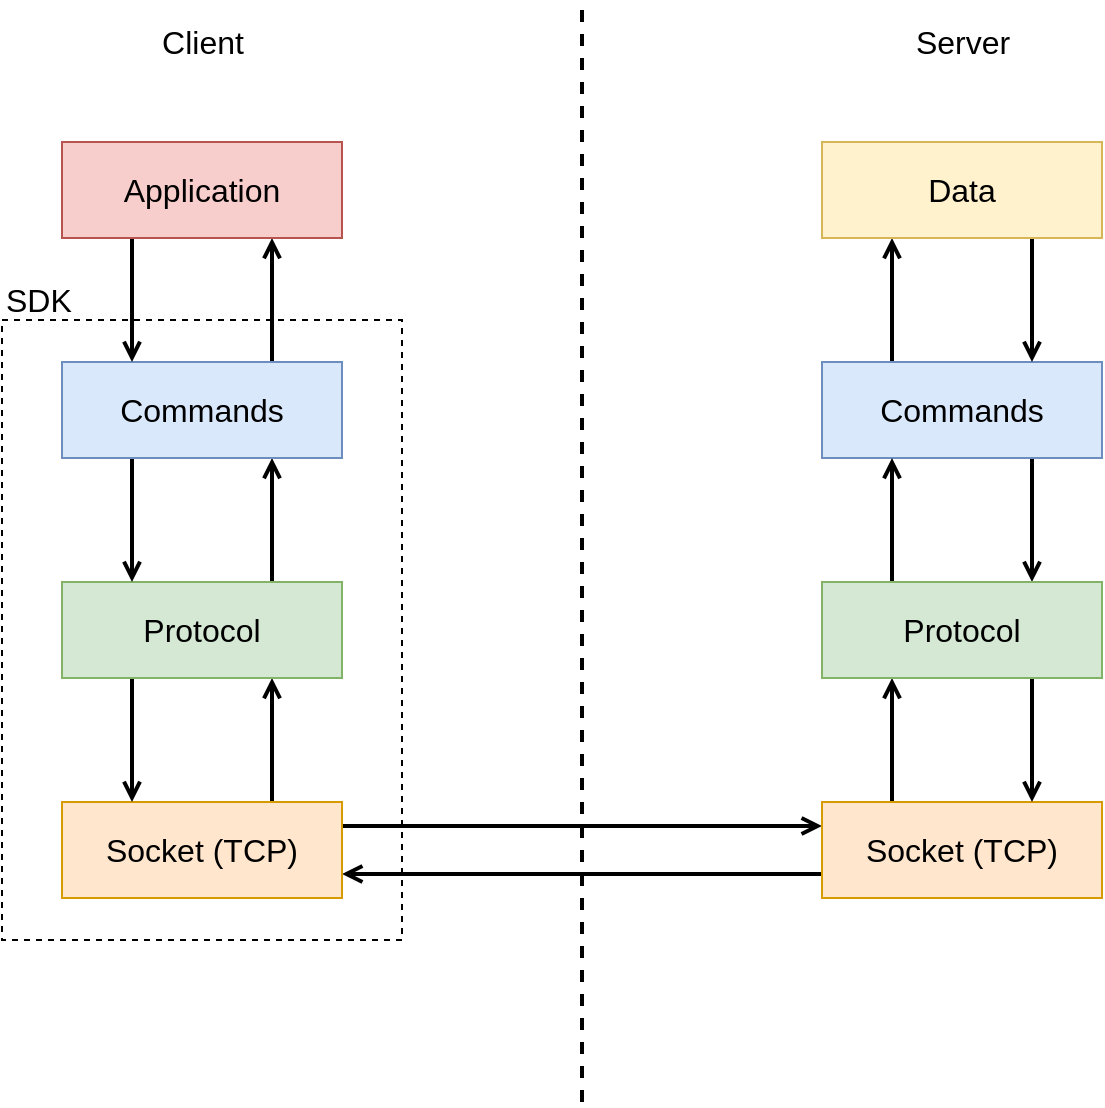 <mxfile version="12.9.3" type="device" pages="3"><diagram id="dIKpBNacwKmwUWvBY5z9" name="architecture"><mxGraphModel dx="946" dy="725" grid="1" gridSize="10" guides="1" tooltips="1" connect="1" arrows="1" fold="1" page="1" pageScale="1" pageWidth="850" pageHeight="1100" math="0" shadow="0"><root><mxCell id="0"/><mxCell id="1" parent="0"/><mxCell id="88326CtjhsHF2vViS6oX-26" value="" style="rounded=0;whiteSpace=wrap;html=1;strokeColor=#000000;fillColor=none;fontSize=16;fontColor=#000000;dashed=1;" vertex="1" parent="1"><mxGeometry x="135" y="209" width="200" height="310" as="geometry"/></mxCell><mxCell id="88326CtjhsHF2vViS6oX-8" style="edgeStyle=none;rounded=0;orthogonalLoop=1;jettySize=auto;html=1;exitX=0.25;exitY=0;exitDx=0;exitDy=0;entryX=0.25;entryY=1;entryDx=0;entryDy=0;startArrow=none;startFill=0;endArrow=open;endFill=0;strokeColor=#000000;strokeWidth=2;fontSize=16;fontColor=#000000;" edge="1" parent="1" source="88326CtjhsHF2vViS6oX-1" target="88326CtjhsHF2vViS6oX-7"><mxGeometry relative="1" as="geometry"/></mxCell><mxCell id="88326CtjhsHF2vViS6oX-10" style="edgeStyle=none;rounded=0;orthogonalLoop=1;jettySize=auto;html=1;exitX=0.75;exitY=1;exitDx=0;exitDy=0;entryX=0.75;entryY=0;entryDx=0;entryDy=0;startArrow=none;startFill=0;endArrow=open;endFill=0;strokeColor=#000000;strokeWidth=2;fontSize=16;fontColor=#000000;" edge="1" parent="1" source="88326CtjhsHF2vViS6oX-1" target="88326CtjhsHF2vViS6oX-3"><mxGeometry relative="1" as="geometry"/></mxCell><mxCell id="88326CtjhsHF2vViS6oX-1" value="Commands" style="rounded=0;whiteSpace=wrap;html=1;strokeColor=#6c8ebf;fillColor=#dae8fc;fontSize=16;" vertex="1" parent="1"><mxGeometry x="545" y="230" width="140" height="48" as="geometry"/></mxCell><mxCell id="88326CtjhsHF2vViS6oX-4" style="edgeStyle=none;rounded=0;orthogonalLoop=1;jettySize=auto;html=1;startArrow=none;startFill=0;endArrow=open;endFill=0;strokeColor=#000000;strokeWidth=2;fontSize=16;fontColor=#000000;entryX=0;entryY=0.25;entryDx=0;entryDy=0;exitX=1;exitY=0.25;exitDx=0;exitDy=0;" edge="1" parent="1" source="88326CtjhsHF2vViS6oX-12" target="88326CtjhsHF2vViS6oX-2"><mxGeometry relative="1" as="geometry"><mxPoint x="580" y="570" as="targetPoint"/><mxPoint x="435" y="462" as="sourcePoint"/></mxGeometry></mxCell><mxCell id="88326CtjhsHF2vViS6oX-5" style="edgeStyle=none;rounded=0;orthogonalLoop=1;jettySize=auto;html=1;exitX=0.25;exitY=0;exitDx=0;exitDy=0;startArrow=none;startFill=0;endArrow=open;endFill=0;strokeColor=#000000;strokeWidth=2;fontSize=16;fontColor=#000000;entryX=0.25;entryY=1;entryDx=0;entryDy=0;" edge="1" parent="1" source="88326CtjhsHF2vViS6oX-2" target="88326CtjhsHF2vViS6oX-3"><mxGeometry relative="1" as="geometry"/></mxCell><mxCell id="88326CtjhsHF2vViS6oX-13" style="edgeStyle=none;rounded=0;orthogonalLoop=1;jettySize=auto;html=1;exitX=0;exitY=0.75;exitDx=0;exitDy=0;entryX=1;entryY=0.75;entryDx=0;entryDy=0;startArrow=none;startFill=0;endArrow=open;endFill=0;strokeColor=#000000;strokeWidth=2;fontSize=16;fontColor=#000000;" edge="1" parent="1" source="88326CtjhsHF2vViS6oX-2" target="88326CtjhsHF2vViS6oX-12"><mxGeometry relative="1" as="geometry"/></mxCell><mxCell id="88326CtjhsHF2vViS6oX-2" value="Socket (TCP)" style="rounded=0;whiteSpace=wrap;html=1;strokeColor=#d79b00;fillColor=#ffe6cc;fontSize=16;" vertex="1" parent="1"><mxGeometry x="545" y="450" width="140" height="48" as="geometry"/></mxCell><mxCell id="88326CtjhsHF2vViS6oX-6" style="edgeStyle=none;rounded=0;orthogonalLoop=1;jettySize=auto;html=1;exitX=0.25;exitY=0;exitDx=0;exitDy=0;entryX=0.25;entryY=1;entryDx=0;entryDy=0;startArrow=none;startFill=0;endArrow=open;endFill=0;strokeColor=#000000;strokeWidth=2;fontSize=16;fontColor=#000000;" edge="1" parent="1" source="88326CtjhsHF2vViS6oX-3" target="88326CtjhsHF2vViS6oX-1"><mxGeometry relative="1" as="geometry"/></mxCell><mxCell id="88326CtjhsHF2vViS6oX-11" style="edgeStyle=none;rounded=0;orthogonalLoop=1;jettySize=auto;html=1;exitX=0.75;exitY=1;exitDx=0;exitDy=0;entryX=0.75;entryY=0;entryDx=0;entryDy=0;startArrow=none;startFill=0;endArrow=open;endFill=0;strokeColor=#000000;strokeWidth=2;fontSize=16;fontColor=#000000;" edge="1" parent="1" source="88326CtjhsHF2vViS6oX-3" target="88326CtjhsHF2vViS6oX-2"><mxGeometry relative="1" as="geometry"/></mxCell><mxCell id="88326CtjhsHF2vViS6oX-3" value="Protocol" style="rounded=0;whiteSpace=wrap;html=1;strokeColor=#82b366;fillColor=#d5e8d4;fontSize=16;" vertex="1" parent="1"><mxGeometry x="545" y="340" width="140" height="48" as="geometry"/></mxCell><mxCell id="88326CtjhsHF2vViS6oX-9" style="edgeStyle=none;rounded=0;orthogonalLoop=1;jettySize=auto;html=1;exitX=0.75;exitY=1;exitDx=0;exitDy=0;entryX=0.75;entryY=0;entryDx=0;entryDy=0;startArrow=none;startFill=0;endArrow=open;endFill=0;strokeColor=#000000;strokeWidth=2;fontSize=16;fontColor=#000000;" edge="1" parent="1" source="88326CtjhsHF2vViS6oX-7" target="88326CtjhsHF2vViS6oX-1"><mxGeometry relative="1" as="geometry"/></mxCell><mxCell id="88326CtjhsHF2vViS6oX-7" value="Data" style="rounded=0;whiteSpace=wrap;html=1;strokeColor=#d6b656;fillColor=#fff2cc;fontSize=16;" vertex="1" parent="1"><mxGeometry x="545" y="120" width="140" height="48" as="geometry"/></mxCell><mxCell id="88326CtjhsHF2vViS6oX-20" style="edgeStyle=none;rounded=0;orthogonalLoop=1;jettySize=auto;html=1;exitX=0.75;exitY=0;exitDx=0;exitDy=0;entryX=0.75;entryY=1;entryDx=0;entryDy=0;startArrow=none;startFill=0;endArrow=open;endFill=0;strokeColor=#000000;strokeWidth=2;fontSize=16;fontColor=#000000;" edge="1" parent="1" source="88326CtjhsHF2vViS6oX-12" target="88326CtjhsHF2vViS6oX-14"><mxGeometry relative="1" as="geometry"/></mxCell><mxCell id="88326CtjhsHF2vViS6oX-12" value="Socket (TCP)" style="rounded=0;whiteSpace=wrap;html=1;strokeColor=#d79b00;fillColor=#ffe6cc;fontSize=16;" vertex="1" parent="1"><mxGeometry x="165" y="450" width="140" height="48" as="geometry"/></mxCell><mxCell id="88326CtjhsHF2vViS6oX-19" style="edgeStyle=none;rounded=0;orthogonalLoop=1;jettySize=auto;html=1;exitX=0.25;exitY=1;exitDx=0;exitDy=0;entryX=0.25;entryY=0;entryDx=0;entryDy=0;startArrow=none;startFill=0;endArrow=open;endFill=0;strokeColor=#000000;strokeWidth=2;fontSize=16;fontColor=#000000;" edge="1" parent="1" source="88326CtjhsHF2vViS6oX-14" target="88326CtjhsHF2vViS6oX-12"><mxGeometry relative="1" as="geometry"/></mxCell><mxCell id="88326CtjhsHF2vViS6oX-21" style="edgeStyle=none;rounded=0;orthogonalLoop=1;jettySize=auto;html=1;exitX=0.75;exitY=0;exitDx=0;exitDy=0;entryX=0.75;entryY=1;entryDx=0;entryDy=0;startArrow=none;startFill=0;endArrow=open;endFill=0;strokeColor=#000000;strokeWidth=2;fontSize=16;fontColor=#000000;" edge="1" parent="1" source="88326CtjhsHF2vViS6oX-14" target="88326CtjhsHF2vViS6oX-15"><mxGeometry relative="1" as="geometry"/></mxCell><mxCell id="88326CtjhsHF2vViS6oX-14" value="Protocol" style="rounded=0;whiteSpace=wrap;html=1;strokeColor=#82b366;fillColor=#d5e8d4;fontSize=16;" vertex="1" parent="1"><mxGeometry x="165" y="340" width="140" height="48" as="geometry"/></mxCell><mxCell id="88326CtjhsHF2vViS6oX-18" style="edgeStyle=none;rounded=0;orthogonalLoop=1;jettySize=auto;html=1;exitX=0.25;exitY=1;exitDx=0;exitDy=0;entryX=0.25;entryY=0;entryDx=0;entryDy=0;startArrow=none;startFill=0;endArrow=open;endFill=0;strokeColor=#000000;strokeWidth=2;fontSize=16;fontColor=#000000;" edge="1" parent="1" source="88326CtjhsHF2vViS6oX-15" target="88326CtjhsHF2vViS6oX-14"><mxGeometry relative="1" as="geometry"/></mxCell><mxCell id="88326CtjhsHF2vViS6oX-22" style="edgeStyle=none;rounded=0;orthogonalLoop=1;jettySize=auto;html=1;exitX=0.75;exitY=0;exitDx=0;exitDy=0;entryX=0.75;entryY=1;entryDx=0;entryDy=0;startArrow=none;startFill=0;endArrow=open;endFill=0;strokeColor=#000000;strokeWidth=2;fontSize=16;fontColor=#000000;" edge="1" parent="1" source="88326CtjhsHF2vViS6oX-15" target="88326CtjhsHF2vViS6oX-16"><mxGeometry relative="1" as="geometry"/></mxCell><mxCell id="88326CtjhsHF2vViS6oX-15" value="Commands" style="rounded=0;whiteSpace=wrap;html=1;strokeColor=#6c8ebf;fillColor=#dae8fc;fontSize=16;" vertex="1" parent="1"><mxGeometry x="165" y="230" width="140" height="48" as="geometry"/></mxCell><mxCell id="88326CtjhsHF2vViS6oX-17" style="edgeStyle=none;rounded=0;orthogonalLoop=1;jettySize=auto;html=1;exitX=0.25;exitY=1;exitDx=0;exitDy=0;entryX=0.25;entryY=0;entryDx=0;entryDy=0;startArrow=none;startFill=0;endArrow=open;endFill=0;strokeColor=#000000;strokeWidth=2;fontSize=16;fontColor=#000000;" edge="1" parent="1" source="88326CtjhsHF2vViS6oX-16" target="88326CtjhsHF2vViS6oX-15"><mxGeometry relative="1" as="geometry"/></mxCell><mxCell id="88326CtjhsHF2vViS6oX-16" value="Application" style="rounded=0;whiteSpace=wrap;html=1;strokeColor=#b85450;fillColor=#f8cecc;fontSize=16;" vertex="1" parent="1"><mxGeometry x="165" y="120" width="140" height="48" as="geometry"/></mxCell><mxCell id="88326CtjhsHF2vViS6oX-23" value="" style="endArrow=none;dashed=1;html=1;strokeColor=#000000;strokeWidth=2;fontSize=16;fontColor=#000000;" edge="1" parent="1"><mxGeometry width="50" height="50" relative="1" as="geometry"><mxPoint x="425" y="600" as="sourcePoint"/><mxPoint x="425" y="50" as="targetPoint"/></mxGeometry></mxCell><mxCell id="88326CtjhsHF2vViS6oX-24" value="Client" style="text;html=1;align=center;verticalAlign=middle;resizable=0;points=[];autosize=1;fontSize=16;fontColor=#000000;" vertex="1" parent="1"><mxGeometry x="205" y="60" width="60" height="20" as="geometry"/></mxCell><mxCell id="88326CtjhsHF2vViS6oX-25" value="Server" style="text;html=1;align=center;verticalAlign=middle;resizable=0;points=[];autosize=1;fontSize=16;fontColor=#000000;" vertex="1" parent="1"><mxGeometry x="585" y="60" width="60" height="20" as="geometry"/></mxCell><mxCell id="88326CtjhsHF2vViS6oX-27" value="SDK" style="text;html=1;align=left;verticalAlign=middle;resizable=0;points=[];autosize=1;fontSize=16;fontColor=#000000;" vertex="1" parent="1"><mxGeometry x="135" y="189" width="50" height="20" as="geometry"/></mxCell></root></mxGraphModel></diagram><diagram id="bvsS6tdb0OcYVrHa3Ou9" name="object"><mxGraphModel dx="946" dy="725" grid="1" gridSize="10" guides="1" tooltips="1" connect="1" arrows="1" fold="1" page="1" pageScale="1" pageWidth="850" pageHeight="1100" math="0" shadow="0"><root><mxCell id="rrpMtw-uyzmx6iBhpHlR-0"/><mxCell id="rrpMtw-uyzmx6iBhpHlR-1" parent="rrpMtw-uyzmx6iBhpHlR-0"/><mxCell id="w_POwpiZeExihDVR25rA-0" value="type:encoding:lru" style="rounded=0;whiteSpace=wrap;html=1;strokeColor=#000000;fillColor=#ffffff;fontSize=16;" vertex="1" parent="rrpMtw-uyzmx6iBhpHlR-1"><mxGeometry x="200" y="140" width="140" height="48" as="geometry"/></mxCell><mxCell id="w_POwpiZeExihDVR25rA-1" value="refcount" style="rounded=0;whiteSpace=wrap;html=1;strokeColor=#000000;fillColor=#ffffff;fontSize=16;" vertex="1" parent="rrpMtw-uyzmx6iBhpHlR-1"><mxGeometry x="200" y="188" width="140" height="48" as="geometry"/></mxCell><mxCell id="w_POwpiZeExihDVR25rA-2" value="ptr" style="rounded=0;whiteSpace=wrap;html=1;strokeColor=#000000;fillColor=#ffffff;fontSize=16;" vertex="1" parent="rrpMtw-uyzmx6iBhpHlR-1"><mxGeometry x="200" y="236" width="140" height="48" as="geometry"/></mxCell><mxCell id="IIV43cjDOdBZMZO1YRSQ-0" value="redisObject" style="text;html=1;align=left;verticalAlign=middle;resizable=0;points=[];autosize=1;fontSize=14;fontColor=#000000;fontStyle=1" vertex="1" parent="rrpMtw-uyzmx6iBhpHlR-1"><mxGeometry x="200" y="120" width="90" height="20" as="geometry"/></mxCell><mxCell id="IIV43cjDOdBZMZO1YRSQ-1" value="type:encoding:lru" style="rounded=0;whiteSpace=wrap;html=1;strokeColor=#000000;fillColor=#ffffff;fontSize=16;" vertex="1" parent="rrpMtw-uyzmx6iBhpHlR-1"><mxGeometry x="510" y="140" width="140" height="48" as="geometry"/></mxCell><mxCell id="IIV43cjDOdBZMZO1YRSQ-2" value="refcount" style="rounded=0;whiteSpace=wrap;html=1;strokeColor=#000000;fillColor=#ffffff;fontSize=16;" vertex="1" parent="rrpMtw-uyzmx6iBhpHlR-1"><mxGeometry x="510" y="188" width="140" height="48" as="geometry"/></mxCell><mxCell id="IIV43cjDOdBZMZO1YRSQ-3" value="ptr" style="rounded=0;whiteSpace=wrap;html=1;strokeColor=#000000;fillColor=#ffffff;fontSize=16;" vertex="1" parent="rrpMtw-uyzmx6iBhpHlR-1"><mxGeometry x="510" y="236" width="140" height="48" as="geometry"/></mxCell><mxCell id="IIV43cjDOdBZMZO1YRSQ-4" value="customObject" style="text;html=1;align=left;verticalAlign=middle;resizable=0;points=[];autosize=1;fontSize=14;fontColor=#000000;fontStyle=1" vertex="1" parent="rrpMtw-uyzmx6iBhpHlR-1"><mxGeometry x="510" y="120" width="110" height="20" as="geometry"/></mxCell><mxCell id="IIV43cjDOdBZMZO1YRSQ-5" value="extra" style="rounded=0;whiteSpace=wrap;html=1;strokeColor=#000000;fillColor=#ffffff;fontSize=16;" vertex="1" parent="rrpMtw-uyzmx6iBhpHlR-1"><mxGeometry x="510" y="284" width="140" height="48" as="geometry"/></mxCell><mxCell id="IIV43cjDOdBZMZO1YRSQ-6" value="typedef struct _customObject&lt;br&gt;{&lt;br&gt;&amp;nbsp; &amp;nbsp; redisObject obj;&lt;br&gt;&amp;nbsp; &amp;nbsp; int extra;&lt;br&gt;} customObject;" style="text;html=1;align=left;verticalAlign=middle;resizable=0;points=[];autosize=1;fontSize=16;fontColor=#000000;fontStyle=1" vertex="1" parent="rrpMtw-uyzmx6iBhpHlR-1"><mxGeometry x="305" y="505" width="240" height="100" as="geometry"/></mxCell><mxCell id="IIV43cjDOdBZMZO1YRSQ-7" value="int ref(redisObject* obj)&lt;br&gt;{&lt;br&gt;&amp;nbsp; &amp;nbsp; return obj-&amp;gt;refcount;&lt;br&gt;}" style="text;html=1;align=left;verticalAlign=middle;resizable=0;points=[];autosize=1;fontSize=16;fontColor=#000000;fontStyle=1" vertex="1" parent="rrpMtw-uyzmx6iBhpHlR-1"><mxGeometry x="305" y="385" width="190" height="80" as="geometry"/></mxCell><mxCell id="IIV43cjDOdBZMZO1YRSQ-8" value="customObject obj;&lt;br&gt;ref(&amp;amp;obj.obj);&lt;br&gt;ref((redisOject*)obj);" style="text;html=1;align=left;verticalAlign=middle;resizable=0;points=[];autosize=1;fontSize=16;fontColor=#000000;fontStyle=1" vertex="1" parent="rrpMtw-uyzmx6iBhpHlR-1"><mxGeometry x="305" y="655" width="170" height="60" as="geometry"/></mxCell><mxCell id="sBCSQUgz5Cff7N8syFlm-0" value="" style="endArrow=none;dashed=1;html=1;strokeColor=#000000;strokeWidth=2;fontSize=16;fontColor=#000000;" edge="1" parent="rrpMtw-uyzmx6iBhpHlR-1"><mxGeometry width="50" height="50" relative="1" as="geometry"><mxPoint x="500" y="140" as="sourcePoint"/><mxPoint x="350" y="140" as="targetPoint"/></mxGeometry></mxCell><mxCell id="sBCSQUgz5Cff7N8syFlm-1" value="" style="endArrow=none;dashed=1;html=1;strokeColor=#000000;strokeWidth=2;fontSize=16;fontColor=#000000;" edge="1" parent="rrpMtw-uyzmx6iBhpHlR-1"><mxGeometry width="50" height="50" relative="1" as="geometry"><mxPoint x="500" y="283" as="sourcePoint"/><mxPoint x="350" y="283" as="targetPoint"/></mxGeometry></mxCell></root></mxGraphModel></diagram><diagram id="26CCtYazg47dZ8RGv-kE" name="redis_op"><mxGraphModel dx="946" dy="725" grid="1" gridSize="10" guides="1" tooltips="1" connect="1" arrows="1" fold="1" page="1" pageScale="1" pageWidth="850" pageHeight="1100" math="0" shadow="0"><root><mxCell id="7Sxw4QUNg57SuP7vBq_i-0"/><mxCell id="7Sxw4QUNg57SuP7vBq_i-1" parent="7Sxw4QUNg57SuP7vBq_i-0"/><mxCell id="UIULWObvxS-rUb-CBTmM-0" value="robj*" style="rounded=0;whiteSpace=wrap;html=1;strokeColor=#000000;fillColor=#ffffff;fontSize=16;" vertex="1" parent="7Sxw4QUNg57SuP7vBq_i-1"><mxGeometry x="548" y="108" width="140" height="48" as="geometry"/></mxCell><mxCell id="UIULWObvxS-rUb-CBTmM-1" value="robj*" style="rounded=0;whiteSpace=wrap;html=1;strokeColor=#000000;fillColor=#ffffff;fontSize=16;" vertex="1" parent="7Sxw4QUNg57SuP7vBq_i-1"><mxGeometry x="548" y="156" width="140" height="48" as="geometry"/></mxCell><mxCell id="UIULWObvxS-rUb-CBTmM-2" value="robj*" style="rounded=0;whiteSpace=wrap;html=1;strokeColor=#000000;fillColor=#ffffff;fontSize=16;" vertex="1" parent="7Sxw4QUNg57SuP7vBq_i-1"><mxGeometry x="548" y="204" width="140" height="48" as="geometry"/></mxCell><mxCell id="UIULWObvxS-rUb-CBTmM-4" style="edgeStyle=none;rounded=0;orthogonalLoop=1;jettySize=auto;html=1;exitX=1;exitY=0.5;exitDx=0;exitDy=0;entryX=0;entryY=0.5;entryDx=0;entryDy=0;startArrow=none;startFill=0;endArrow=open;endFill=0;strokeColor=#000000;strokeWidth=2;fontSize=16;fontColor=#000000;" edge="1" parent="7Sxw4QUNg57SuP7vBq_i-1" source="UIULWObvxS-rUb-CBTmM-3" target="UIULWObvxS-rUb-CBTmM-0"><mxGeometry relative="1" as="geometry"/></mxCell><mxCell id="UIULWObvxS-rUb-CBTmM-3" value="argv = 0x400" style="rounded=0;whiteSpace=wrap;html=1;strokeColor=#000000;fillColor=#ffffff;fontSize=16;" vertex="1" parent="7Sxw4QUNg57SuP7vBq_i-1"><mxGeometry x="153" y="108" width="140" height="48" as="geometry"/></mxCell><mxCell id="UIULWObvxS-rUb-CBTmM-5" value="argc = 3" style="rounded=0;whiteSpace=wrap;html=1;strokeColor=#000000;fillColor=#ffffff;fontSize=16;" vertex="1" parent="7Sxw4QUNg57SuP7vBq_i-1"><mxGeometry x="153" y="156" width="140" height="48" as="geometry"/></mxCell><mxCell id="_JqrcaCH3KwM-pl0JlhC-0" value="write to server" style="text;html=1;align=left;verticalAlign=middle;resizable=0;points=[];autosize=1;fontSize=14;fontColor=#000000;fontStyle=1" vertex="1" parent="7Sxw4QUNg57SuP7vBq_i-1"><mxGeometry x="153" y="68" width="110" height="20" as="geometry"/></mxCell><mxCell id="_JqrcaCH3KwM-pl0JlhC-1" value="read from server" style="text;html=1;align=left;verticalAlign=middle;resizable=0;points=[];autosize=1;fontSize=14;fontColor=#000000;fontStyle=1" vertex="1" parent="7Sxw4QUNg57SuP7vBq_i-1"><mxGeometry x="153" y="320" width="130" height="20" as="geometry"/></mxCell><mxCell id="_JqrcaCH3KwM-pl0JlhC-8" style="edgeStyle=none;rounded=0;orthogonalLoop=1;jettySize=auto;html=1;exitX=1;exitY=0.5;exitDx=0;exitDy=0;entryX=0;entryY=0.5;entryDx=0;entryDy=0;startArrow=none;startFill=0;endArrow=open;endFill=0;strokeColor=#000000;strokeWidth=2;fontSize=14;fontColor=#000000;" edge="1" parent="7Sxw4QUNg57SuP7vBq_i-1" source="_JqrcaCH3KwM-pl0JlhC-2" target="_JqrcaCH3KwM-pl0JlhC-4"><mxGeometry relative="1" as="geometry"/></mxCell><mxCell id="_JqrcaCH3KwM-pl0JlhC-2" value="argv = 0x800" style="rounded=0;whiteSpace=wrap;html=1;strokeColor=#000000;fillColor=#ffffff;fontSize=16;fontColor=#FF8000;" vertex="1" parent="7Sxw4QUNg57SuP7vBq_i-1"><mxGeometry x="153" y="358" width="140" height="48" as="geometry"/></mxCell><mxCell id="_JqrcaCH3KwM-pl0JlhC-3" value="argc = 4" style="rounded=0;whiteSpace=wrap;html=1;strokeColor=#000000;fillColor=#ffffff;fontSize=16;fontColor=#FF8000;" vertex="1" parent="7Sxw4QUNg57SuP7vBq_i-1"><mxGeometry x="153" y="406" width="140" height="48" as="geometry"/></mxCell><mxCell id="_JqrcaCH3KwM-pl0JlhC-19" style="edgeStyle=orthogonalEdgeStyle;rounded=0;orthogonalLoop=1;jettySize=auto;html=1;exitX=0;exitY=0.75;exitDx=0;exitDy=0;entryX=0.5;entryY=0;entryDx=0;entryDy=0;startArrow=none;startFill=0;endArrow=open;endFill=0;strokeColor=#000000;strokeWidth=2;fontSize=14;fontColor=#FF8000;dashed=1;" edge="1" parent="7Sxw4QUNg57SuP7vBq_i-1" source="_JqrcaCH3KwM-pl0JlhC-4" target="_JqrcaCH3KwM-pl0JlhC-15"><mxGeometry relative="1" as="geometry"><Array as="points"><mxPoint x="460" y="394"/><mxPoint x="460" y="480"/><mxPoint x="208" y="480"/></Array></mxGeometry></mxCell><mxCell id="_JqrcaCH3KwM-pl0JlhC-4" value="robj*" style="rounded=0;whiteSpace=wrap;html=1;strokeColor=#000000;fillColor=#ffffff;fontSize=16;fontColor=#FF8000;" vertex="1" parent="7Sxw4QUNg57SuP7vBq_i-1"><mxGeometry x="558" y="358" width="140" height="48" as="geometry"/></mxCell><mxCell id="_JqrcaCH3KwM-pl0JlhC-20" style="edgeStyle=orthogonalEdgeStyle;rounded=0;orthogonalLoop=1;jettySize=auto;html=1;exitX=0;exitY=0.5;exitDx=0;exitDy=0;entryX=0.5;entryY=0;entryDx=0;entryDy=0;startArrow=none;startFill=0;endArrow=open;endFill=0;strokeColor=#000000;strokeWidth=2;fontSize=14;fontColor=#FF8000;dashed=1;" edge="1" parent="7Sxw4QUNg57SuP7vBq_i-1" source="_JqrcaCH3KwM-pl0JlhC-5" target="_JqrcaCH3KwM-pl0JlhC-16"><mxGeometry relative="1" as="geometry"/></mxCell><mxCell id="_JqrcaCH3KwM-pl0JlhC-5" value="robj*" style="rounded=0;whiteSpace=wrap;html=1;strokeColor=#000000;fillColor=#ffffff;fontSize=16;fontColor=#FF8000;" vertex="1" parent="7Sxw4QUNg57SuP7vBq_i-1"><mxGeometry x="558" y="406" width="140" height="48" as="geometry"/></mxCell><mxCell id="_JqrcaCH3KwM-pl0JlhC-21" style="edgeStyle=orthogonalEdgeStyle;rounded=0;orthogonalLoop=1;jettySize=auto;html=1;exitX=0;exitY=0.5;exitDx=0;exitDy=0;entryX=0.5;entryY=0;entryDx=0;entryDy=0;startArrow=none;startFill=0;endArrow=open;endFill=0;strokeColor=#000000;strokeWidth=2;fontSize=14;fontColor=#FF8000;dashed=1;" edge="1" parent="7Sxw4QUNg57SuP7vBq_i-1" source="_JqrcaCH3KwM-pl0JlhC-6" target="_JqrcaCH3KwM-pl0JlhC-17"><mxGeometry relative="1" as="geometry"/></mxCell><mxCell id="_JqrcaCH3KwM-pl0JlhC-6" value="robj*" style="rounded=0;whiteSpace=wrap;html=1;strokeColor=#000000;fillColor=#ffffff;fontSize=16;fontColor=#FF8000;" vertex="1" parent="7Sxw4QUNg57SuP7vBq_i-1"><mxGeometry x="558" y="454" width="140" height="48" as="geometry"/></mxCell><mxCell id="_JqrcaCH3KwM-pl0JlhC-22" style="edgeStyle=none;rounded=0;orthogonalLoop=1;jettySize=auto;html=1;exitX=0.5;exitY=1;exitDx=0;exitDy=0;entryX=0.5;entryY=0;entryDx=0;entryDy=0;startArrow=none;startFill=0;endArrow=open;endFill=0;strokeColor=#000000;strokeWidth=2;fontSize=14;fontColor=#FF8000;" edge="1" parent="7Sxw4QUNg57SuP7vBq_i-1" source="_JqrcaCH3KwM-pl0JlhC-7" target="_JqrcaCH3KwM-pl0JlhC-18"><mxGeometry relative="1" as="geometry"/></mxCell><mxCell id="_JqrcaCH3KwM-pl0JlhC-7" value="robj*" style="rounded=0;whiteSpace=wrap;html=1;strokeColor=#000000;fillColor=#ffffff;fontSize=16;fontColor=#FF8000;" vertex="1" parent="7Sxw4QUNg57SuP7vBq_i-1"><mxGeometry x="558" y="502" width="140" height="48" as="geometry"/></mxCell><mxCell id="_JqrcaCH3KwM-pl0JlhC-9" value="malloc by self" style="text;html=1;align=left;verticalAlign=middle;resizable=0;points=[];autosize=1;fontSize=14;fontColor=#000000;fontStyle=1" vertex="1" parent="7Sxw4QUNg57SuP7vBq_i-1"><mxGeometry x="363" y="98" width="110" height="20" as="geometry"/></mxCell><mxCell id="_JqrcaCH3KwM-pl0JlhC-10" value="malloc by sdk" style="text;html=1;align=left;verticalAlign=middle;resizable=0;points=[];autosize=1;fontSize=14;fontColor=#FF8000;fontStyle=1" vertex="1" parent="7Sxw4QUNg57SuP7vBq_i-1"><mxGeometry x="363" y="348" width="110" height="20" as="geometry"/></mxCell><mxCell id="_JqrcaCH3KwM-pl0JlhC-11" value="free by self" style="text;html=1;align=left;verticalAlign=middle;resizable=0;points=[];autosize=1;fontSize=14;fontColor=#000000;fontStyle=1" vertex="1" parent="7Sxw4QUNg57SuP7vBq_i-1"><mxGeometry x="363" y="148" width="90" height="20" as="geometry"/></mxCell><mxCell id="_JqrcaCH3KwM-pl0JlhC-12" value="free by self" style="text;html=1;align=left;verticalAlign=middle;resizable=0;points=[];autosize=1;fontSize=14;fontColor=#000000;fontStyle=1" vertex="1" parent="7Sxw4QUNg57SuP7vBq_i-1"><mxGeometry x="363" y="398" width="90" height="20" as="geometry"/></mxCell><mxCell id="_JqrcaCH3KwM-pl0JlhC-13" value="0x400" style="text;html=1;align=left;verticalAlign=middle;resizable=0;points=[];autosize=1;fontSize=14;fontColor=#000000;fontStyle=1" vertex="1" parent="7Sxw4QUNg57SuP7vBq_i-1"><mxGeometry x="688" y="108" width="50" height="20" as="geometry"/></mxCell><mxCell id="_JqrcaCH3KwM-pl0JlhC-14" value="0x800" style="text;html=1;align=left;verticalAlign=middle;resizable=0;points=[];autosize=1;fontSize=14;fontColor=#FF8000;fontStyle=1" vertex="1" parent="7Sxw4QUNg57SuP7vBq_i-1"><mxGeometry x="698" y="358" width="50" height="20" as="geometry"/></mxCell><mxCell id="_JqrcaCH3KwM-pl0JlhC-15" value="hello" style="rounded=0;whiteSpace=wrap;html=1;strokeColor=#000000;fillColor=#ffffff;fontSize=16;fontColor=#0000FF;" vertex="1" parent="7Sxw4QUNg57SuP7vBq_i-1"><mxGeometry x="138" y="620" width="140" height="48" as="geometry"/></mxCell><mxCell id="_JqrcaCH3KwM-pl0JlhC-16" value="world" style="rounded=0;whiteSpace=wrap;html=1;strokeColor=#000000;fillColor=#ffffff;fontSize=16;fontColor=#0000FF;" vertex="1" parent="7Sxw4QUNg57SuP7vBq_i-1"><mxGeometry x="278" y="620" width="140" height="48" as="geometry"/></mxCell><mxCell id="_JqrcaCH3KwM-pl0JlhC-17" value="by" style="rounded=0;whiteSpace=wrap;html=1;strokeColor=#000000;fillColor=#ffffff;fontSize=16;fontColor=#0000FF;" vertex="1" parent="7Sxw4QUNg57SuP7vBq_i-1"><mxGeometry x="418" y="620" width="140" height="48" as="geometry"/></mxCell><mxCell id="_JqrcaCH3KwM-pl0JlhC-23" style="edgeStyle=orthogonalEdgeStyle;rounded=0;orthogonalLoop=1;jettySize=auto;html=1;dashed=1;startArrow=none;startFill=0;endArrow=open;endFill=0;strokeColor=#000000;strokeWidth=2;fontSize=14;fontColor=#FF8000;entryX=1;entryY=0.5;entryDx=0;entryDy=0;" edge="1" parent="7Sxw4QUNg57SuP7vBq_i-1" target="_JqrcaCH3KwM-pl0JlhC-18"><mxGeometry relative="1" as="geometry"><mxPoint x="790" y="644" as="targetPoint"/><mxPoint x="830" y="644" as="sourcePoint"/></mxGeometry></mxCell><mxCell id="_JqrcaCH3KwM-pl0JlhC-18" value="redis" style="rounded=0;whiteSpace=wrap;html=1;strokeColor=#000000;fillColor=#ffffff;fontSize=16;fontColor=#0000FF;" vertex="1" parent="7Sxw4QUNg57SuP7vBq_i-1"><mxGeometry x="558" y="620" width="140" height="48" as="geometry"/></mxCell><mxCell id="_JqrcaCH3KwM-pl0JlhC-24" value="ack by server" style="text;html=1;align=left;verticalAlign=middle;resizable=0;points=[];autosize=1;fontSize=14;fontColor=#000000;fontStyle=1" vertex="1" parent="7Sxw4QUNg57SuP7vBq_i-1"><mxGeometry x="720" y="620" width="110" height="20" as="geometry"/></mxCell></root></mxGraphModel></diagram></mxfile>